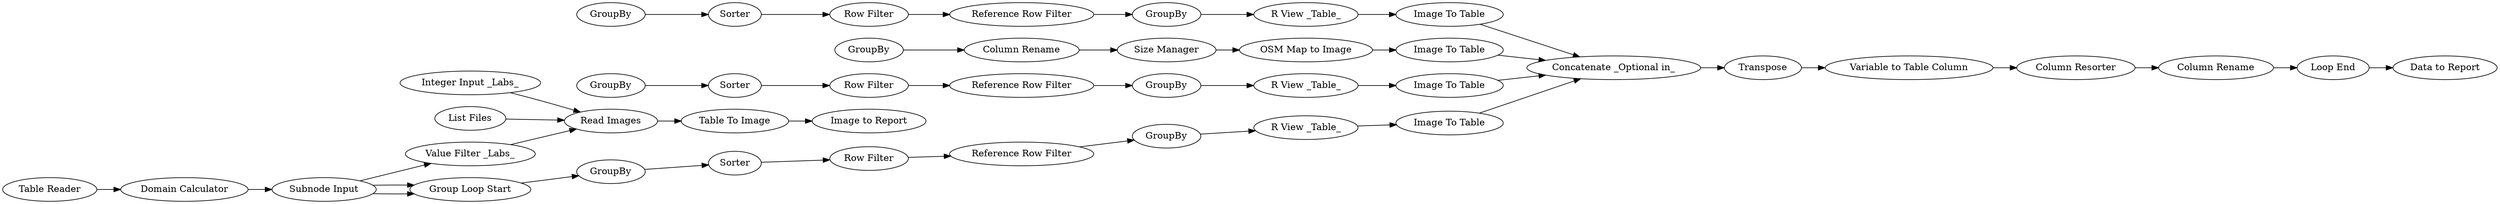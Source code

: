 digraph {
	2 [label="Group Loop Start"]
	148 [label="Loop End"]
	149 [label="Data to Report"]
	165 [label="Table Reader"]
	170 [label="Integer Input _Labs_"]
	171 [label="Value Filter _Labs_"]
	172 [label="Subnode Input"]
	173 [label="Subnode Output"]
	173 [label="Read Images"]
	175 [label="Table To Image"]
	176 [label="Image to Report"]
	122 [label=GroupBy]
	125 [label="Size Manager"]
	131 [label="Column Rename"]
	132 [label="OSM Map to Image"]
	139 [label="Image To Table"]
	140 [label="Image To Table"]
	142 [label="Image To Table"]
	143 [label="Image To Table"]
	144 [label="Concatenate _Optional in_"]
	146 [label=Transpose]
	150 [label="Column Rename"]
	151 [label=GroupBy]
	152 [label="Row Filter"]
	153 [label="Reference Row Filter"]
	158 [label=GroupBy]
	159 [label="Reference Row Filter"]
	160 [label="Row Filter"]
	161 [label=Sorter]
	162 [label=Sorter]
	163 [label="Variable to Table Column"]
	166 [label="Column Resorter"]
	178 [label=GroupBy]
	179 [label=GroupBy]
	180 [label=Sorter]
	181 [label="Row Filter"]
	182 [label="Reference Row Filter"]
	183 [label=GroupBy]
	184 [label="R View _Table_"]
	185 [label=GroupBy]
	187 [label="R View _Table_"]
	188 [label="R View _Table_"]
	190 [label="List Files"]
	191 [label="Domain Calculator"]
	170 -> 173
	171 -> 173
	172 -> 171
	122 -> 131
	125 -> 132
	131 -> 125
	132 -> 140
	139 -> 144
	140 -> 144
	142 -> 144
	143 -> 144
	144 -> 146
	146 -> 163
	151 -> 161
	152 -> 153
	153 -> 183
	158 -> 162
	159 -> 185
	160 -> 159
	161 -> 152
	162 -> 160
	163 -> 166
	166 -> 150
	178 -> 187
	179 -> 180
	180 -> 181
	181 -> 182
	182 -> 178
	183 -> 184
	184 -> 143
	185 -> 188
	187 -> 139
	188 -> 142
	2 -> 151
	148 -> 149
	165 -> 191
	172 -> 2
	172 -> 2
	173 -> 175
	175 -> 176
	150 -> 148
	190 -> 173
	191 -> 172
	rankdir=LR
}
